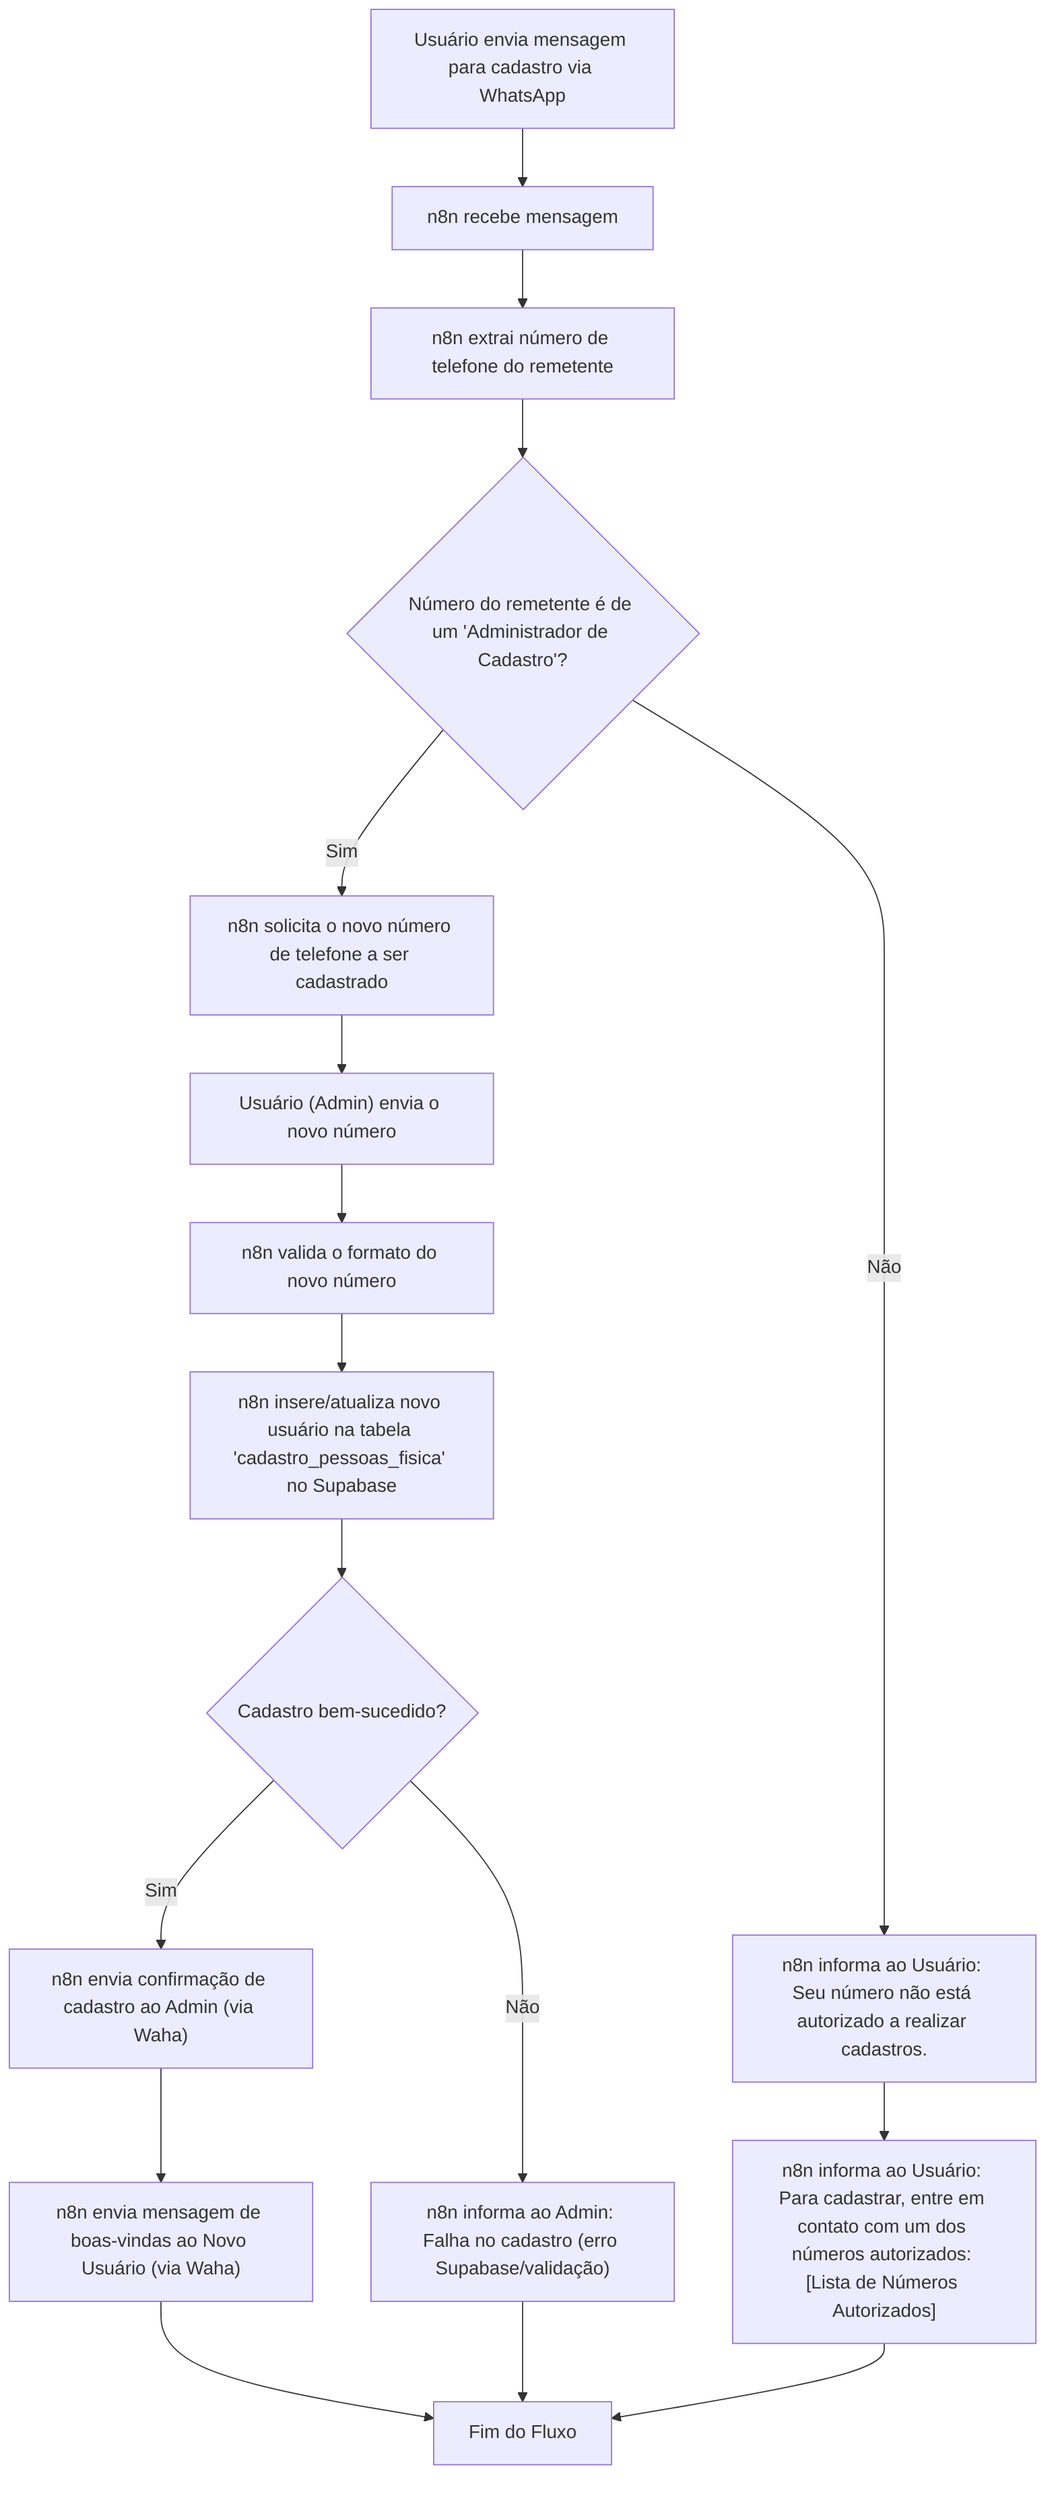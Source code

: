graph TD
    A["Usuário envia mensagem para cadastro via WhatsApp"] --> B["n8n recebe mensagem"]
    B --> C["n8n extrai número de telefone do remetente"]
    C --> D{"Número do remetente é de um 'Administrador de Cadastro'?"}

    D -- Sim --> E["n8n solicita o novo número de telefone a ser cadastrado"]
    E --> F["Usuário (Admin) envia o novo número"]
    F --> G["n8n valida o formato do novo número"]
    G --> H["n8n insere/atualiza novo usuário na tabela 'cadastro_pessoas_fisica' no Supabase"]
    H --> I{"Cadastro bem-sucedido?"}
    I -- Sim --> J["n8n envia confirmação de cadastro ao Admin (via Waha)"]
    J --> J1["n8n envia mensagem de boas-vindas ao Novo Usuário (via Waha)"]
    J1 --> Z["Fim do Fluxo"]
    I -- Não --> K["n8n informa ao Admin: Falha no cadastro (erro Supabase/validação)"]
    K --> Z

    D -- Não --> L["n8n informa ao Usuário: Seu número não está autorizado a realizar cadastros."]
    L --> M["n8n informa ao Usuário: Para cadastrar, entre em contato com um dos números autorizados: [Lista de Números Autorizados]"]
    M --> Z